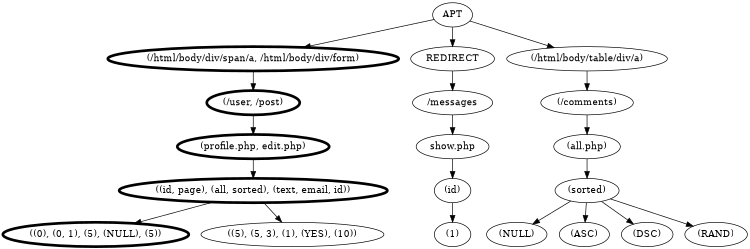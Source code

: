digraph G{
	rankdir=TB;
	size="5,100";
	ranksep=".4";
	
	
	APT [label="APT"];
	11 [penwidth="4", label="(/html/body/div/span/a, /html/body/div/form)"];
	12 [label="REDIRECT"];
	13 [label="(/html/body/table/div/a)"];
	21 [penwidth="4", label="(/user, /post)"];
	22 [label="/messages"];
	23 [label="(/comments)"];
	31 [penwidth="4", label="(profile.php, edit.php)"];
	32 [label="show.php"];
	33 [label="(all.php)"];
	41 [penwidth="4", label="((id, page), (all, sorted), (text, email, id))"];
	42 [label="(id)"];
	43 [label="(sorted)"];
	51 [penwidth="4", label="((0), (0, 1), (5), (NULL), (5))"];
	52 [label="((5), (5, 3), (1), (YES), (10))"];
	53 [label="(1)"];
	54 [label="(NULL)"];
	55 [label="(ASC)"];
	56 [label="(DSC)"];
	57 [label="(RAND)"];

	APT -> 11;
	APT -> 12;
	APT -> 13;
	11 -> 21;
	12 -> 22;
	13 -> 23;
	21 -> 31;
	22 -> 32;
	23 -> 33;
	31 -> 41;
	32 -> 42;
	33 -> 43;
	41 -> 51;
	41 -> 52;
	42 -> 53;
	43 -> 54;
	43 -> 55;
	43 -> 56;
	43 -> 57;
}